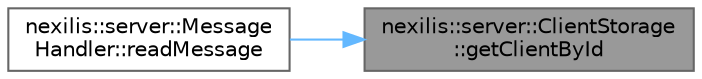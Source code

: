 digraph "nexilis::server::ClientStorage::getClientById"
{
 // LATEX_PDF_SIZE
  bgcolor="transparent";
  edge [fontname=Helvetica,fontsize=10,labelfontname=Helvetica,labelfontsize=10];
  node [fontname=Helvetica,fontsize=10,shape=box,height=0.2,width=0.4];
  rankdir="RL";
  Node1 [id="Node000001",label="nexilis::server::ClientStorage\l::getClientById",height=0.2,width=0.4,color="gray40", fillcolor="grey60", style="filled", fontcolor="black",tooltip=" "];
  Node1 -> Node2 [id="edge1_Node000001_Node000002",dir="back",color="steelblue1",style="solid",tooltip=" "];
  Node2 [id="Node000002",label="nexilis::server::Message\lHandler::readMessage",height=0.2,width=0.4,color="grey40", fillcolor="white", style="filled",URL="$d6/db8/classnexilis_1_1server_1_1MessageHandler.html#aab671bbdce44800ed6a580f418646996",tooltip=" "];
}
